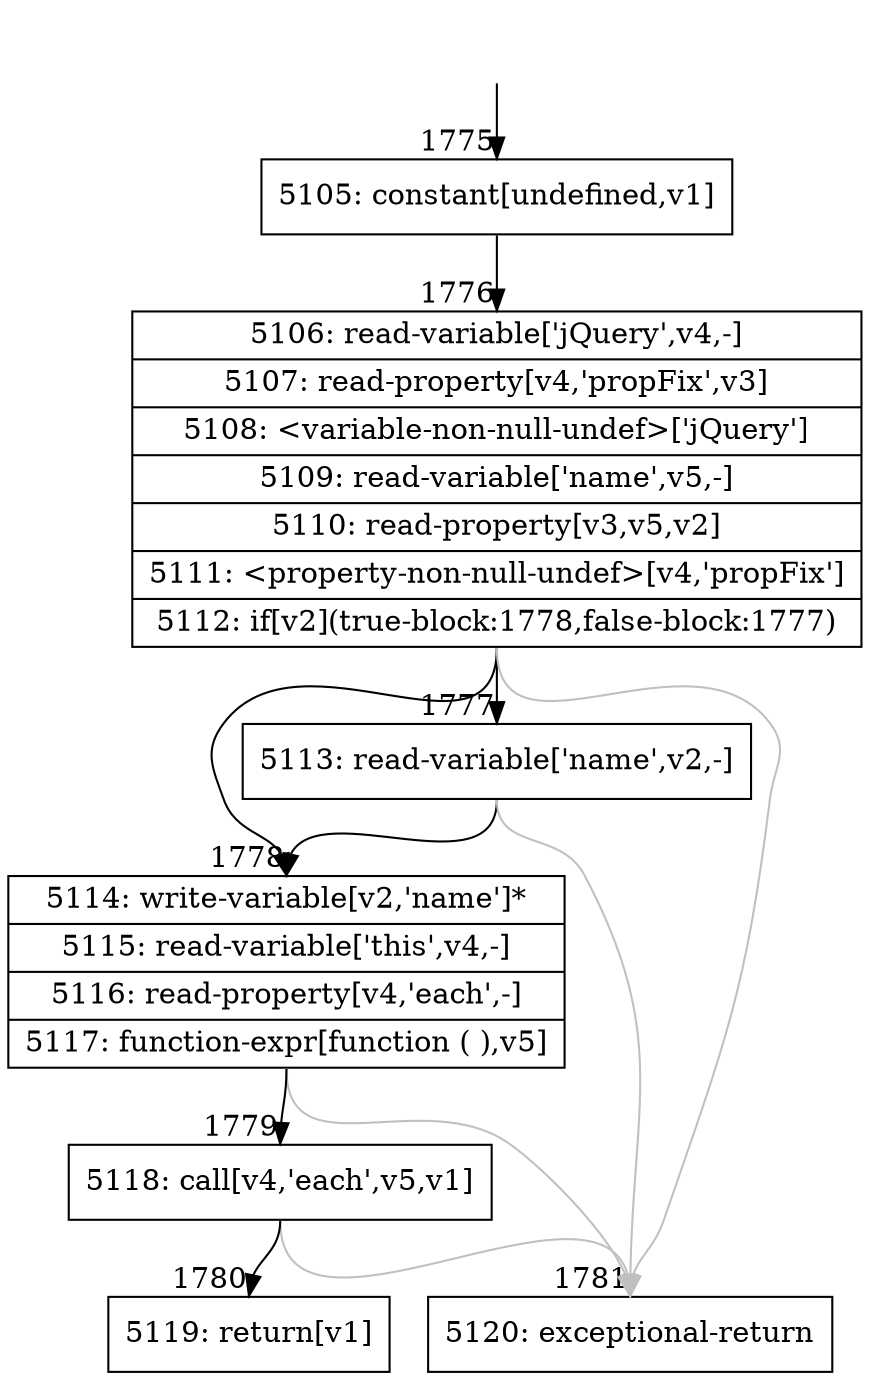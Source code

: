 digraph {
rankdir="TD"
BB_entry127[shape=none,label=""];
BB_entry127 -> BB1775 [tailport=s, headport=n, headlabel="    1775"]
BB1775 [shape=record label="{5105: constant[undefined,v1]}" ] 
BB1775 -> BB1776 [tailport=s, headport=n, headlabel="      1776"]
BB1776 [shape=record label="{5106: read-variable['jQuery',v4,-]|5107: read-property[v4,'propFix',v3]|5108: \<variable-non-null-undef\>['jQuery']|5109: read-variable['name',v5,-]|5110: read-property[v3,v5,v2]|5111: \<property-non-null-undef\>[v4,'propFix']|5112: if[v2](true-block:1778,false-block:1777)}" ] 
BB1776 -> BB1778 [tailport=s, headport=n, headlabel="      1778"]
BB1776 -> BB1777 [tailport=s, headport=n, headlabel="      1777"]
BB1776 -> BB1781 [tailport=s, headport=n, color=gray, headlabel="      1781"]
BB1777 [shape=record label="{5113: read-variable['name',v2,-]}" ] 
BB1777 -> BB1778 [tailport=s, headport=n]
BB1777 -> BB1781 [tailport=s, headport=n, color=gray]
BB1778 [shape=record label="{5114: write-variable[v2,'name']*|5115: read-variable['this',v4,-]|5116: read-property[v4,'each',-]|5117: function-expr[function ( ),v5]}" ] 
BB1778 -> BB1779 [tailport=s, headport=n, headlabel="      1779"]
BB1778 -> BB1781 [tailport=s, headport=n, color=gray]
BB1779 [shape=record label="{5118: call[v4,'each',v5,v1]}" ] 
BB1779 -> BB1780 [tailport=s, headport=n, headlabel="      1780"]
BB1779 -> BB1781 [tailport=s, headport=n, color=gray]
BB1780 [shape=record label="{5119: return[v1]}" ] 
BB1781 [shape=record label="{5120: exceptional-return}" ] 
}
